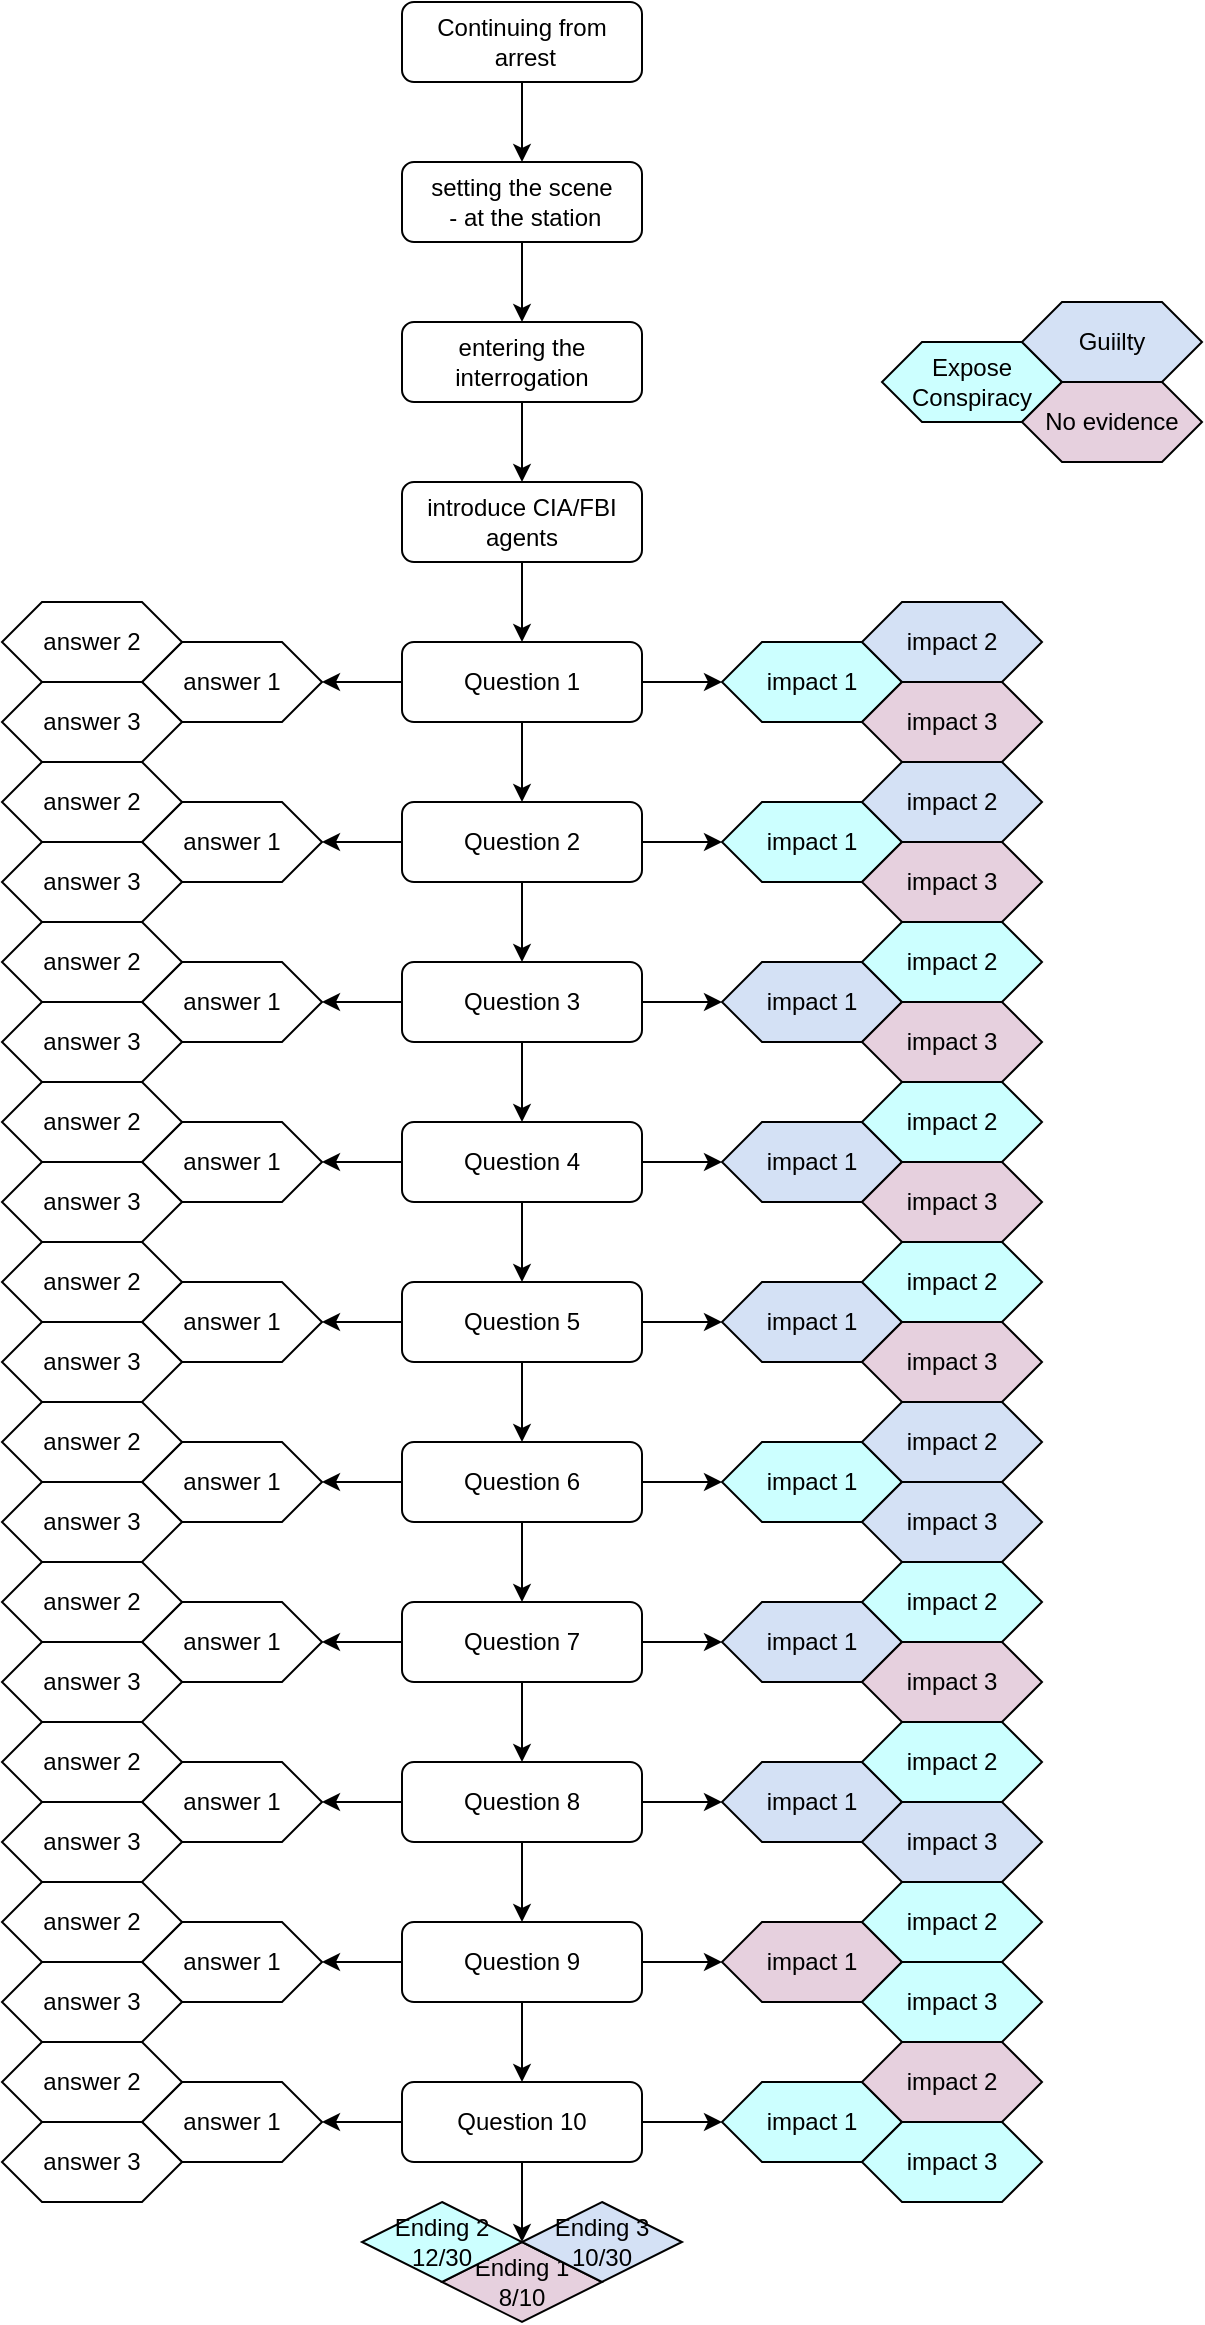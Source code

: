 <mxfile version="14.9.8" type="github">
  <diagram id="C5RBs43oDa-KdzZeNtuy" name="Page-1">
    <mxGraphModel dx="1554" dy="994" grid="1" gridSize="10" guides="1" tooltips="1" connect="1" arrows="1" fold="1" page="1" pageScale="1" pageWidth="827" pageHeight="1169" math="0" shadow="0">
      <root>
        <mxCell id="WIyWlLk6GJQsqaUBKTNV-0" />
        <mxCell id="WIyWlLk6GJQsqaUBKTNV-1" parent="WIyWlLk6GJQsqaUBKTNV-0" />
        <mxCell id="OK6IVoRi-ZR82b24dtMk-136" style="edgeStyle=orthogonalEdgeStyle;rounded=0;orthogonalLoop=1;jettySize=auto;html=1;exitX=0.5;exitY=1;exitDx=0;exitDy=0;entryX=0.5;entryY=0;entryDx=0;entryDy=0;" edge="1" parent="WIyWlLk6GJQsqaUBKTNV-1" source="WIyWlLk6GJQsqaUBKTNV-3" target="dZfw9gdwl8cU3iEWF7_1-1">
          <mxGeometry relative="1" as="geometry" />
        </mxCell>
        <mxCell id="WIyWlLk6GJQsqaUBKTNV-3" value="Continuing from &amp;nbsp;arrest" style="rounded=1;whiteSpace=wrap;html=1;fontSize=12;glass=0;strokeWidth=1;shadow=0;" parent="WIyWlLk6GJQsqaUBKTNV-1" vertex="1">
          <mxGeometry x="360" width="120" height="40" as="geometry" />
        </mxCell>
        <mxCell id="OK6IVoRi-ZR82b24dtMk-137" style="edgeStyle=orthogonalEdgeStyle;rounded=0;orthogonalLoop=1;jettySize=auto;html=1;exitX=0.5;exitY=1;exitDx=0;exitDy=0;" edge="1" parent="WIyWlLk6GJQsqaUBKTNV-1" source="dZfw9gdwl8cU3iEWF7_1-1" target="OK6IVoRi-ZR82b24dtMk-0">
          <mxGeometry relative="1" as="geometry" />
        </mxCell>
        <mxCell id="dZfw9gdwl8cU3iEWF7_1-1" value="setting the scene&lt;br&gt;&amp;nbsp;- at the station" style="rounded=1;whiteSpace=wrap;html=1;" parent="WIyWlLk6GJQsqaUBKTNV-1" vertex="1">
          <mxGeometry x="360" y="80" width="120" height="40" as="geometry" />
        </mxCell>
        <mxCell id="OK6IVoRi-ZR82b24dtMk-139" style="edgeStyle=orthogonalEdgeStyle;rounded=0;orthogonalLoop=1;jettySize=auto;html=1;exitX=0.5;exitY=1;exitDx=0;exitDy=0;" edge="1" parent="WIyWlLk6GJQsqaUBKTNV-1" source="dZfw9gdwl8cU3iEWF7_1-9" target="OK6IVoRi-ZR82b24dtMk-1">
          <mxGeometry relative="1" as="geometry" />
        </mxCell>
        <mxCell id="dZfw9gdwl8cU3iEWF7_1-9" value="introduce CIA/FBI agents" style="rounded=1;whiteSpace=wrap;html=1;" parent="WIyWlLk6GJQsqaUBKTNV-1" vertex="1">
          <mxGeometry x="360" y="240" width="120" height="40" as="geometry" />
        </mxCell>
        <mxCell id="OK6IVoRi-ZR82b24dtMk-138" style="edgeStyle=orthogonalEdgeStyle;rounded=0;orthogonalLoop=1;jettySize=auto;html=1;exitX=0.5;exitY=1;exitDx=0;exitDy=0;" edge="1" parent="WIyWlLk6GJQsqaUBKTNV-1" source="OK6IVoRi-ZR82b24dtMk-0" target="dZfw9gdwl8cU3iEWF7_1-9">
          <mxGeometry relative="1" as="geometry" />
        </mxCell>
        <mxCell id="OK6IVoRi-ZR82b24dtMk-0" value="entering the interrogation" style="rounded=1;whiteSpace=wrap;html=1;" vertex="1" parent="WIyWlLk6GJQsqaUBKTNV-1">
          <mxGeometry x="360" y="160" width="120" height="40" as="geometry" />
        </mxCell>
        <mxCell id="OK6IVoRi-ZR82b24dtMk-140" style="edgeStyle=orthogonalEdgeStyle;rounded=0;orthogonalLoop=1;jettySize=auto;html=1;exitX=0.5;exitY=1;exitDx=0;exitDy=0;" edge="1" parent="WIyWlLk6GJQsqaUBKTNV-1" source="OK6IVoRi-ZR82b24dtMk-1" target="OK6IVoRi-ZR82b24dtMk-47">
          <mxGeometry relative="1" as="geometry" />
        </mxCell>
        <mxCell id="OK6IVoRi-ZR82b24dtMk-151" style="edgeStyle=orthogonalEdgeStyle;rounded=0;orthogonalLoop=1;jettySize=auto;html=1;exitX=0;exitY=0.5;exitDx=0;exitDy=0;" edge="1" parent="WIyWlLk6GJQsqaUBKTNV-1" source="OK6IVoRi-ZR82b24dtMk-1" target="OK6IVoRi-ZR82b24dtMk-106">
          <mxGeometry relative="1" as="geometry" />
        </mxCell>
        <mxCell id="OK6IVoRi-ZR82b24dtMk-171" style="edgeStyle=orthogonalEdgeStyle;rounded=0;orthogonalLoop=1;jettySize=auto;html=1;exitX=1;exitY=0.5;exitDx=0;exitDy=0;entryX=0;entryY=0.5;entryDx=0;entryDy=0;" edge="1" parent="WIyWlLk6GJQsqaUBKTNV-1" source="OK6IVoRi-ZR82b24dtMk-1" target="OK6IVoRi-ZR82b24dtMk-58">
          <mxGeometry relative="1" as="geometry" />
        </mxCell>
        <mxCell id="OK6IVoRi-ZR82b24dtMk-1" value="Question 1" style="rounded=1;whiteSpace=wrap;html=1;" vertex="1" parent="WIyWlLk6GJQsqaUBKTNV-1">
          <mxGeometry x="360" y="320" width="120" height="40" as="geometry" />
        </mxCell>
        <mxCell id="OK6IVoRi-ZR82b24dtMk-141" style="edgeStyle=orthogonalEdgeStyle;rounded=0;orthogonalLoop=1;jettySize=auto;html=1;exitX=0.5;exitY=1;exitDx=0;exitDy=0;" edge="1" parent="WIyWlLk6GJQsqaUBKTNV-1" source="OK6IVoRi-ZR82b24dtMk-47" target="OK6IVoRi-ZR82b24dtMk-48">
          <mxGeometry relative="1" as="geometry" />
        </mxCell>
        <mxCell id="OK6IVoRi-ZR82b24dtMk-152" style="edgeStyle=orthogonalEdgeStyle;rounded=0;orthogonalLoop=1;jettySize=auto;html=1;exitX=0;exitY=0.5;exitDx=0;exitDy=0;entryX=1;entryY=0.5;entryDx=0;entryDy=0;" edge="1" parent="WIyWlLk6GJQsqaUBKTNV-1" source="OK6IVoRi-ZR82b24dtMk-47" target="OK6IVoRi-ZR82b24dtMk-109">
          <mxGeometry relative="1" as="geometry" />
        </mxCell>
        <mxCell id="OK6IVoRi-ZR82b24dtMk-170" style="edgeStyle=orthogonalEdgeStyle;rounded=0;orthogonalLoop=1;jettySize=auto;html=1;exitX=1;exitY=0.5;exitDx=0;exitDy=0;entryX=0;entryY=0.5;entryDx=0;entryDy=0;" edge="1" parent="WIyWlLk6GJQsqaUBKTNV-1" source="OK6IVoRi-ZR82b24dtMk-47" target="OK6IVoRi-ZR82b24dtMk-65">
          <mxGeometry relative="1" as="geometry" />
        </mxCell>
        <mxCell id="OK6IVoRi-ZR82b24dtMk-47" value="Question 2" style="rounded=1;whiteSpace=wrap;html=1;" vertex="1" parent="WIyWlLk6GJQsqaUBKTNV-1">
          <mxGeometry x="360" y="400" width="120" height="40" as="geometry" />
        </mxCell>
        <mxCell id="OK6IVoRi-ZR82b24dtMk-142" style="edgeStyle=orthogonalEdgeStyle;rounded=0;orthogonalLoop=1;jettySize=auto;html=1;exitX=0.5;exitY=1;exitDx=0;exitDy=0;entryX=0.5;entryY=0;entryDx=0;entryDy=0;" edge="1" parent="WIyWlLk6GJQsqaUBKTNV-1" source="OK6IVoRi-ZR82b24dtMk-48" target="OK6IVoRi-ZR82b24dtMk-49">
          <mxGeometry relative="1" as="geometry" />
        </mxCell>
        <mxCell id="OK6IVoRi-ZR82b24dtMk-153" style="edgeStyle=orthogonalEdgeStyle;rounded=0;orthogonalLoop=1;jettySize=auto;html=1;exitX=0;exitY=0.5;exitDx=0;exitDy=0;entryX=1;entryY=0.5;entryDx=0;entryDy=0;" edge="1" parent="WIyWlLk6GJQsqaUBKTNV-1" source="OK6IVoRi-ZR82b24dtMk-48" target="OK6IVoRi-ZR82b24dtMk-112">
          <mxGeometry relative="1" as="geometry" />
        </mxCell>
        <mxCell id="OK6IVoRi-ZR82b24dtMk-169" style="edgeStyle=orthogonalEdgeStyle;rounded=0;orthogonalLoop=1;jettySize=auto;html=1;exitX=1;exitY=0.5;exitDx=0;exitDy=0;entryX=0;entryY=0.5;entryDx=0;entryDy=0;" edge="1" parent="WIyWlLk6GJQsqaUBKTNV-1" source="OK6IVoRi-ZR82b24dtMk-48" target="OK6IVoRi-ZR82b24dtMk-82">
          <mxGeometry relative="1" as="geometry" />
        </mxCell>
        <mxCell id="OK6IVoRi-ZR82b24dtMk-48" value="Question 3" style="rounded=1;whiteSpace=wrap;html=1;" vertex="1" parent="WIyWlLk6GJQsqaUBKTNV-1">
          <mxGeometry x="360" y="480" width="120" height="40" as="geometry" />
        </mxCell>
        <mxCell id="OK6IVoRi-ZR82b24dtMk-143" style="edgeStyle=orthogonalEdgeStyle;rounded=0;orthogonalLoop=1;jettySize=auto;html=1;exitX=0.5;exitY=1;exitDx=0;exitDy=0;entryX=0.5;entryY=0;entryDx=0;entryDy=0;" edge="1" parent="WIyWlLk6GJQsqaUBKTNV-1" source="OK6IVoRi-ZR82b24dtMk-49" target="OK6IVoRi-ZR82b24dtMk-50">
          <mxGeometry relative="1" as="geometry" />
        </mxCell>
        <mxCell id="OK6IVoRi-ZR82b24dtMk-154" style="edgeStyle=orthogonalEdgeStyle;rounded=0;orthogonalLoop=1;jettySize=auto;html=1;exitX=0;exitY=0.5;exitDx=0;exitDy=0;entryX=1;entryY=0.5;entryDx=0;entryDy=0;" edge="1" parent="WIyWlLk6GJQsqaUBKTNV-1" source="OK6IVoRi-ZR82b24dtMk-49" target="OK6IVoRi-ZR82b24dtMk-115">
          <mxGeometry relative="1" as="geometry" />
        </mxCell>
        <mxCell id="OK6IVoRi-ZR82b24dtMk-168" style="edgeStyle=orthogonalEdgeStyle;rounded=0;orthogonalLoop=1;jettySize=auto;html=1;exitX=1;exitY=0.5;exitDx=0;exitDy=0;entryX=0;entryY=0.5;entryDx=0;entryDy=0;" edge="1" parent="WIyWlLk6GJQsqaUBKTNV-1" source="OK6IVoRi-ZR82b24dtMk-49" target="OK6IVoRi-ZR82b24dtMk-85">
          <mxGeometry relative="1" as="geometry" />
        </mxCell>
        <mxCell id="OK6IVoRi-ZR82b24dtMk-49" value="Question 4" style="rounded=1;whiteSpace=wrap;html=1;" vertex="1" parent="WIyWlLk6GJQsqaUBKTNV-1">
          <mxGeometry x="360" y="560" width="120" height="40" as="geometry" />
        </mxCell>
        <mxCell id="OK6IVoRi-ZR82b24dtMk-144" style="edgeStyle=orthogonalEdgeStyle;rounded=0;orthogonalLoop=1;jettySize=auto;html=1;exitX=0.5;exitY=1;exitDx=0;exitDy=0;entryX=0.5;entryY=0;entryDx=0;entryDy=0;" edge="1" parent="WIyWlLk6GJQsqaUBKTNV-1" source="OK6IVoRi-ZR82b24dtMk-50" target="OK6IVoRi-ZR82b24dtMk-51">
          <mxGeometry relative="1" as="geometry" />
        </mxCell>
        <mxCell id="OK6IVoRi-ZR82b24dtMk-155" style="edgeStyle=orthogonalEdgeStyle;rounded=0;orthogonalLoop=1;jettySize=auto;html=1;exitX=0;exitY=0.5;exitDx=0;exitDy=0;entryX=1;entryY=0.5;entryDx=0;entryDy=0;" edge="1" parent="WIyWlLk6GJQsqaUBKTNV-1" source="OK6IVoRi-ZR82b24dtMk-50" target="OK6IVoRi-ZR82b24dtMk-118">
          <mxGeometry relative="1" as="geometry" />
        </mxCell>
        <mxCell id="OK6IVoRi-ZR82b24dtMk-167" style="edgeStyle=orthogonalEdgeStyle;rounded=0;orthogonalLoop=1;jettySize=auto;html=1;exitX=1;exitY=0.5;exitDx=0;exitDy=0;entryX=0;entryY=0.5;entryDx=0;entryDy=0;" edge="1" parent="WIyWlLk6GJQsqaUBKTNV-1" source="OK6IVoRi-ZR82b24dtMk-50" target="OK6IVoRi-ZR82b24dtMk-88">
          <mxGeometry relative="1" as="geometry" />
        </mxCell>
        <mxCell id="OK6IVoRi-ZR82b24dtMk-50" value="Question 5" style="rounded=1;whiteSpace=wrap;html=1;" vertex="1" parent="WIyWlLk6GJQsqaUBKTNV-1">
          <mxGeometry x="360" y="640" width="120" height="40" as="geometry" />
        </mxCell>
        <mxCell id="OK6IVoRi-ZR82b24dtMk-145" style="edgeStyle=orthogonalEdgeStyle;rounded=0;orthogonalLoop=1;jettySize=auto;html=1;exitX=0.5;exitY=1;exitDx=0;exitDy=0;entryX=0.5;entryY=0;entryDx=0;entryDy=0;" edge="1" parent="WIyWlLk6GJQsqaUBKTNV-1" source="OK6IVoRi-ZR82b24dtMk-51" target="OK6IVoRi-ZR82b24dtMk-52">
          <mxGeometry relative="1" as="geometry" />
        </mxCell>
        <mxCell id="OK6IVoRi-ZR82b24dtMk-156" style="edgeStyle=orthogonalEdgeStyle;rounded=0;orthogonalLoop=1;jettySize=auto;html=1;exitX=0;exitY=0.5;exitDx=0;exitDy=0;entryX=1;entryY=0.5;entryDx=0;entryDy=0;" edge="1" parent="WIyWlLk6GJQsqaUBKTNV-1" source="OK6IVoRi-ZR82b24dtMk-51" target="OK6IVoRi-ZR82b24dtMk-121">
          <mxGeometry relative="1" as="geometry" />
        </mxCell>
        <mxCell id="OK6IVoRi-ZR82b24dtMk-166" style="edgeStyle=orthogonalEdgeStyle;rounded=0;orthogonalLoop=1;jettySize=auto;html=1;exitX=1;exitY=0.5;exitDx=0;exitDy=0;entryX=0;entryY=0.5;entryDx=0;entryDy=0;" edge="1" parent="WIyWlLk6GJQsqaUBKTNV-1" source="OK6IVoRi-ZR82b24dtMk-51" target="OK6IVoRi-ZR82b24dtMk-91">
          <mxGeometry relative="1" as="geometry" />
        </mxCell>
        <mxCell id="OK6IVoRi-ZR82b24dtMk-51" value="Question 6" style="rounded=1;whiteSpace=wrap;html=1;" vertex="1" parent="WIyWlLk6GJQsqaUBKTNV-1">
          <mxGeometry x="360" y="720" width="120" height="40" as="geometry" />
        </mxCell>
        <mxCell id="OK6IVoRi-ZR82b24dtMk-146" style="edgeStyle=orthogonalEdgeStyle;rounded=0;orthogonalLoop=1;jettySize=auto;html=1;exitX=0.5;exitY=1;exitDx=0;exitDy=0;entryX=0.5;entryY=0;entryDx=0;entryDy=0;" edge="1" parent="WIyWlLk6GJQsqaUBKTNV-1" source="OK6IVoRi-ZR82b24dtMk-52" target="OK6IVoRi-ZR82b24dtMk-53">
          <mxGeometry relative="1" as="geometry" />
        </mxCell>
        <mxCell id="OK6IVoRi-ZR82b24dtMk-157" style="edgeStyle=orthogonalEdgeStyle;rounded=0;orthogonalLoop=1;jettySize=auto;html=1;exitX=0;exitY=0.5;exitDx=0;exitDy=0;entryX=1;entryY=0.5;entryDx=0;entryDy=0;" edge="1" parent="WIyWlLk6GJQsqaUBKTNV-1" source="OK6IVoRi-ZR82b24dtMk-52" target="OK6IVoRi-ZR82b24dtMk-124">
          <mxGeometry relative="1" as="geometry" />
        </mxCell>
        <mxCell id="OK6IVoRi-ZR82b24dtMk-165" style="edgeStyle=orthogonalEdgeStyle;rounded=0;orthogonalLoop=1;jettySize=auto;html=1;exitX=1;exitY=0.5;exitDx=0;exitDy=0;entryX=0;entryY=0.5;entryDx=0;entryDy=0;" edge="1" parent="WIyWlLk6GJQsqaUBKTNV-1" source="OK6IVoRi-ZR82b24dtMk-52" target="OK6IVoRi-ZR82b24dtMk-94">
          <mxGeometry relative="1" as="geometry" />
        </mxCell>
        <mxCell id="OK6IVoRi-ZR82b24dtMk-52" value="Question 7" style="rounded=1;whiteSpace=wrap;html=1;" vertex="1" parent="WIyWlLk6GJQsqaUBKTNV-1">
          <mxGeometry x="360" y="800" width="120" height="40" as="geometry" />
        </mxCell>
        <mxCell id="OK6IVoRi-ZR82b24dtMk-147" style="edgeStyle=orthogonalEdgeStyle;rounded=0;orthogonalLoop=1;jettySize=auto;html=1;exitX=0.5;exitY=1;exitDx=0;exitDy=0;entryX=0.5;entryY=0;entryDx=0;entryDy=0;" edge="1" parent="WIyWlLk6GJQsqaUBKTNV-1" source="OK6IVoRi-ZR82b24dtMk-53" target="OK6IVoRi-ZR82b24dtMk-54">
          <mxGeometry relative="1" as="geometry" />
        </mxCell>
        <mxCell id="OK6IVoRi-ZR82b24dtMk-158" style="edgeStyle=orthogonalEdgeStyle;rounded=0;orthogonalLoop=1;jettySize=auto;html=1;exitX=0;exitY=0.5;exitDx=0;exitDy=0;entryX=1;entryY=0.5;entryDx=0;entryDy=0;" edge="1" parent="WIyWlLk6GJQsqaUBKTNV-1" source="OK6IVoRi-ZR82b24dtMk-53" target="OK6IVoRi-ZR82b24dtMk-127">
          <mxGeometry relative="1" as="geometry" />
        </mxCell>
        <mxCell id="OK6IVoRi-ZR82b24dtMk-164" style="edgeStyle=orthogonalEdgeStyle;rounded=0;orthogonalLoop=1;jettySize=auto;html=1;exitX=1;exitY=0.5;exitDx=0;exitDy=0;entryX=0;entryY=0.5;entryDx=0;entryDy=0;" edge="1" parent="WIyWlLk6GJQsqaUBKTNV-1" source="OK6IVoRi-ZR82b24dtMk-53" target="OK6IVoRi-ZR82b24dtMk-97">
          <mxGeometry relative="1" as="geometry" />
        </mxCell>
        <mxCell id="OK6IVoRi-ZR82b24dtMk-53" value="Question 8" style="rounded=1;whiteSpace=wrap;html=1;" vertex="1" parent="WIyWlLk6GJQsqaUBKTNV-1">
          <mxGeometry x="360" y="880" width="120" height="40" as="geometry" />
        </mxCell>
        <mxCell id="OK6IVoRi-ZR82b24dtMk-148" style="edgeStyle=orthogonalEdgeStyle;rounded=0;orthogonalLoop=1;jettySize=auto;html=1;exitX=0.5;exitY=1;exitDx=0;exitDy=0;entryX=0.5;entryY=0;entryDx=0;entryDy=0;" edge="1" parent="WIyWlLk6GJQsqaUBKTNV-1" source="OK6IVoRi-ZR82b24dtMk-54" target="OK6IVoRi-ZR82b24dtMk-55">
          <mxGeometry relative="1" as="geometry" />
        </mxCell>
        <mxCell id="OK6IVoRi-ZR82b24dtMk-159" style="edgeStyle=orthogonalEdgeStyle;rounded=0;orthogonalLoop=1;jettySize=auto;html=1;exitX=0;exitY=0.5;exitDx=0;exitDy=0;entryX=1;entryY=0.5;entryDx=0;entryDy=0;" edge="1" parent="WIyWlLk6GJQsqaUBKTNV-1" source="OK6IVoRi-ZR82b24dtMk-54" target="OK6IVoRi-ZR82b24dtMk-130">
          <mxGeometry relative="1" as="geometry" />
        </mxCell>
        <mxCell id="OK6IVoRi-ZR82b24dtMk-163" style="edgeStyle=orthogonalEdgeStyle;rounded=0;orthogonalLoop=1;jettySize=auto;html=1;exitX=1;exitY=0.5;exitDx=0;exitDy=0;entryX=0;entryY=0.5;entryDx=0;entryDy=0;" edge="1" parent="WIyWlLk6GJQsqaUBKTNV-1" source="OK6IVoRi-ZR82b24dtMk-54" target="OK6IVoRi-ZR82b24dtMk-100">
          <mxGeometry relative="1" as="geometry" />
        </mxCell>
        <mxCell id="OK6IVoRi-ZR82b24dtMk-54" value="Question 9" style="rounded=1;whiteSpace=wrap;html=1;" vertex="1" parent="WIyWlLk6GJQsqaUBKTNV-1">
          <mxGeometry x="360" y="960" width="120" height="40" as="geometry" />
        </mxCell>
        <mxCell id="OK6IVoRi-ZR82b24dtMk-149" style="edgeStyle=orthogonalEdgeStyle;rounded=0;orthogonalLoop=1;jettySize=auto;html=1;exitX=0.5;exitY=1;exitDx=0;exitDy=0;" edge="1" parent="WIyWlLk6GJQsqaUBKTNV-1" source="OK6IVoRi-ZR82b24dtMk-55">
          <mxGeometry relative="1" as="geometry">
            <mxPoint x="420" y="1120" as="targetPoint" />
          </mxGeometry>
        </mxCell>
        <mxCell id="OK6IVoRi-ZR82b24dtMk-161" style="edgeStyle=orthogonalEdgeStyle;rounded=0;orthogonalLoop=1;jettySize=auto;html=1;exitX=0;exitY=0.5;exitDx=0;exitDy=0;entryX=1;entryY=0.5;entryDx=0;entryDy=0;" edge="1" parent="WIyWlLk6GJQsqaUBKTNV-1" source="OK6IVoRi-ZR82b24dtMk-55" target="OK6IVoRi-ZR82b24dtMk-133">
          <mxGeometry relative="1" as="geometry" />
        </mxCell>
        <mxCell id="OK6IVoRi-ZR82b24dtMk-162" style="edgeStyle=orthogonalEdgeStyle;rounded=0;orthogonalLoop=1;jettySize=auto;html=1;exitX=1;exitY=0.5;exitDx=0;exitDy=0;entryX=0;entryY=0.5;entryDx=0;entryDy=0;" edge="1" parent="WIyWlLk6GJQsqaUBKTNV-1" source="OK6IVoRi-ZR82b24dtMk-55" target="OK6IVoRi-ZR82b24dtMk-103">
          <mxGeometry relative="1" as="geometry" />
        </mxCell>
        <mxCell id="OK6IVoRi-ZR82b24dtMk-55" value="Question 10" style="rounded=1;whiteSpace=wrap;html=1;" vertex="1" parent="WIyWlLk6GJQsqaUBKTNV-1">
          <mxGeometry x="360" y="1040" width="120" height="40" as="geometry" />
        </mxCell>
        <mxCell id="OK6IVoRi-ZR82b24dtMk-58" value="impact 1" style="shape=hexagon;perimeter=hexagonPerimeter2;whiteSpace=wrap;html=1;fixedSize=1;fillColor=#CCFFFF;" vertex="1" parent="WIyWlLk6GJQsqaUBKTNV-1">
          <mxGeometry x="520" y="320" width="90" height="40" as="geometry" />
        </mxCell>
        <mxCell id="OK6IVoRi-ZR82b24dtMk-60" value="&lt;span&gt;impact 3&lt;/span&gt;" style="shape=hexagon;perimeter=hexagonPerimeter2;whiteSpace=wrap;html=1;fixedSize=1;fillColor=#E6D0DE;" vertex="1" parent="WIyWlLk6GJQsqaUBKTNV-1">
          <mxGeometry x="590" y="340" width="90" height="40" as="geometry" />
        </mxCell>
        <mxCell id="OK6IVoRi-ZR82b24dtMk-61" value="&lt;span&gt;impact 2&lt;/span&gt;" style="shape=hexagon;perimeter=hexagonPerimeter2;whiteSpace=wrap;html=1;fixedSize=1;fillColor=#D4E1F5;" vertex="1" parent="WIyWlLk6GJQsqaUBKTNV-1">
          <mxGeometry x="590" y="300" width="90" height="40" as="geometry" />
        </mxCell>
        <mxCell id="OK6IVoRi-ZR82b24dtMk-65" value="&lt;span&gt;impact 1&lt;/span&gt;" style="shape=hexagon;perimeter=hexagonPerimeter2;whiteSpace=wrap;html=1;fixedSize=1;fillColor=#CCFFFF;" vertex="1" parent="WIyWlLk6GJQsqaUBKTNV-1">
          <mxGeometry x="520" y="400" width="90" height="40" as="geometry" />
        </mxCell>
        <mxCell id="OK6IVoRi-ZR82b24dtMk-66" value="&lt;span&gt;impact 3&lt;/span&gt;" style="shape=hexagon;perimeter=hexagonPerimeter2;whiteSpace=wrap;html=1;fixedSize=1;fillColor=#E6D0DE;" vertex="1" parent="WIyWlLk6GJQsqaUBKTNV-1">
          <mxGeometry x="590" y="420" width="90" height="40" as="geometry" />
        </mxCell>
        <mxCell id="OK6IVoRi-ZR82b24dtMk-67" value="&lt;span&gt;impact 2&lt;/span&gt;" style="shape=hexagon;perimeter=hexagonPerimeter2;whiteSpace=wrap;html=1;fixedSize=1;fillColor=#D4E1F5;" vertex="1" parent="WIyWlLk6GJQsqaUBKTNV-1">
          <mxGeometry x="590" y="380" width="90" height="40" as="geometry" />
        </mxCell>
        <mxCell id="OK6IVoRi-ZR82b24dtMk-82" value="&lt;span&gt;impact 1&lt;/span&gt;" style="shape=hexagon;perimeter=hexagonPerimeter2;whiteSpace=wrap;html=1;fixedSize=1;fillColor=#D4E1F5;" vertex="1" parent="WIyWlLk6GJQsqaUBKTNV-1">
          <mxGeometry x="520" y="480" width="90" height="40" as="geometry" />
        </mxCell>
        <mxCell id="OK6IVoRi-ZR82b24dtMk-83" value="&lt;span&gt;impact 3&lt;/span&gt;" style="shape=hexagon;perimeter=hexagonPerimeter2;whiteSpace=wrap;html=1;fixedSize=1;fillColor=#E6D0DE;" vertex="1" parent="WIyWlLk6GJQsqaUBKTNV-1">
          <mxGeometry x="590" y="500" width="90" height="40" as="geometry" />
        </mxCell>
        <mxCell id="OK6IVoRi-ZR82b24dtMk-84" value="&lt;span&gt;impact 2&lt;/span&gt;" style="shape=hexagon;perimeter=hexagonPerimeter2;whiteSpace=wrap;html=1;fixedSize=1;fillColor=#CCFFFF;" vertex="1" parent="WIyWlLk6GJQsqaUBKTNV-1">
          <mxGeometry x="590" y="460" width="90" height="40" as="geometry" />
        </mxCell>
        <mxCell id="OK6IVoRi-ZR82b24dtMk-85" value="&lt;span&gt;impact 1&lt;/span&gt;" style="shape=hexagon;perimeter=hexagonPerimeter2;whiteSpace=wrap;html=1;fixedSize=1;fillColor=#D4E1F5;" vertex="1" parent="WIyWlLk6GJQsqaUBKTNV-1">
          <mxGeometry x="520" y="560" width="90" height="40" as="geometry" />
        </mxCell>
        <mxCell id="OK6IVoRi-ZR82b24dtMk-86" value="&lt;span&gt;impact 3&lt;/span&gt;" style="shape=hexagon;perimeter=hexagonPerimeter2;whiteSpace=wrap;html=1;fixedSize=1;fillColor=#E6D0DE;" vertex="1" parent="WIyWlLk6GJQsqaUBKTNV-1">
          <mxGeometry x="590" y="580" width="90" height="40" as="geometry" />
        </mxCell>
        <mxCell id="OK6IVoRi-ZR82b24dtMk-87" value="&lt;span&gt;impact 2&lt;/span&gt;" style="shape=hexagon;perimeter=hexagonPerimeter2;whiteSpace=wrap;html=1;fixedSize=1;fillColor=#CCFFFF;" vertex="1" parent="WIyWlLk6GJQsqaUBKTNV-1">
          <mxGeometry x="590" y="540" width="90" height="40" as="geometry" />
        </mxCell>
        <mxCell id="OK6IVoRi-ZR82b24dtMk-88" value="&lt;span&gt;impact 1&lt;/span&gt;" style="shape=hexagon;perimeter=hexagonPerimeter2;whiteSpace=wrap;html=1;fixedSize=1;fillColor=#D4E1F5;" vertex="1" parent="WIyWlLk6GJQsqaUBKTNV-1">
          <mxGeometry x="520" y="640" width="90" height="40" as="geometry" />
        </mxCell>
        <mxCell id="OK6IVoRi-ZR82b24dtMk-89" value="&lt;span&gt;impact 3&lt;/span&gt;" style="shape=hexagon;perimeter=hexagonPerimeter2;whiteSpace=wrap;html=1;fixedSize=1;fillColor=#E6D0DE;" vertex="1" parent="WIyWlLk6GJQsqaUBKTNV-1">
          <mxGeometry x="590" y="660" width="90" height="40" as="geometry" />
        </mxCell>
        <mxCell id="OK6IVoRi-ZR82b24dtMk-90" value="&lt;span&gt;impact 2&lt;/span&gt;" style="shape=hexagon;perimeter=hexagonPerimeter2;whiteSpace=wrap;html=1;fixedSize=1;fillColor=#CCFFFF;" vertex="1" parent="WIyWlLk6GJQsqaUBKTNV-1">
          <mxGeometry x="590" y="620" width="90" height="40" as="geometry" />
        </mxCell>
        <mxCell id="OK6IVoRi-ZR82b24dtMk-91" value="&lt;span&gt;impact 1&lt;/span&gt;" style="shape=hexagon;perimeter=hexagonPerimeter2;whiteSpace=wrap;html=1;fixedSize=1;fillColor=#CCFFFF;" vertex="1" parent="WIyWlLk6GJQsqaUBKTNV-1">
          <mxGeometry x="520" y="720" width="90" height="40" as="geometry" />
        </mxCell>
        <mxCell id="OK6IVoRi-ZR82b24dtMk-92" value="&lt;span&gt;impact 3&lt;/span&gt;" style="shape=hexagon;perimeter=hexagonPerimeter2;whiteSpace=wrap;html=1;fixedSize=1;fillColor=#D4E1F5;" vertex="1" parent="WIyWlLk6GJQsqaUBKTNV-1">
          <mxGeometry x="590" y="740" width="90" height="40" as="geometry" />
        </mxCell>
        <mxCell id="OK6IVoRi-ZR82b24dtMk-93" value="&lt;span&gt;impact 2&lt;/span&gt;" style="shape=hexagon;perimeter=hexagonPerimeter2;whiteSpace=wrap;html=1;fixedSize=1;fillColor=#D4E1F5;" vertex="1" parent="WIyWlLk6GJQsqaUBKTNV-1">
          <mxGeometry x="590" y="700" width="90" height="40" as="geometry" />
        </mxCell>
        <mxCell id="OK6IVoRi-ZR82b24dtMk-94" value="&lt;span&gt;impact 1&lt;/span&gt;" style="shape=hexagon;perimeter=hexagonPerimeter2;whiteSpace=wrap;html=1;fixedSize=1;fillColor=#D4E1F5;" vertex="1" parent="WIyWlLk6GJQsqaUBKTNV-1">
          <mxGeometry x="520" y="800" width="90" height="40" as="geometry" />
        </mxCell>
        <mxCell id="OK6IVoRi-ZR82b24dtMk-95" value="&lt;span&gt;impact 3&lt;/span&gt;" style="shape=hexagon;perimeter=hexagonPerimeter2;whiteSpace=wrap;html=1;fixedSize=1;fillColor=#E6D0DE;" vertex="1" parent="WIyWlLk6GJQsqaUBKTNV-1">
          <mxGeometry x="590" y="820" width="90" height="40" as="geometry" />
        </mxCell>
        <mxCell id="OK6IVoRi-ZR82b24dtMk-96" value="&lt;span&gt;impact 2&lt;/span&gt;" style="shape=hexagon;perimeter=hexagonPerimeter2;whiteSpace=wrap;html=1;fixedSize=1;fillColor=#CCFFFF;" vertex="1" parent="WIyWlLk6GJQsqaUBKTNV-1">
          <mxGeometry x="590" y="780" width="90" height="40" as="geometry" />
        </mxCell>
        <mxCell id="OK6IVoRi-ZR82b24dtMk-97" value="&lt;span&gt;impact 1&lt;/span&gt;" style="shape=hexagon;perimeter=hexagonPerimeter2;whiteSpace=wrap;html=1;fixedSize=1;fillColor=#D4E1F5;" vertex="1" parent="WIyWlLk6GJQsqaUBKTNV-1">
          <mxGeometry x="520" y="880" width="90" height="40" as="geometry" />
        </mxCell>
        <mxCell id="OK6IVoRi-ZR82b24dtMk-98" value="&lt;span&gt;impact 3&lt;/span&gt;" style="shape=hexagon;perimeter=hexagonPerimeter2;whiteSpace=wrap;html=1;fixedSize=1;fillColor=#D4E1F5;" vertex="1" parent="WIyWlLk6GJQsqaUBKTNV-1">
          <mxGeometry x="590" y="900" width="90" height="40" as="geometry" />
        </mxCell>
        <mxCell id="OK6IVoRi-ZR82b24dtMk-99" value="&lt;span&gt;impact 2&lt;/span&gt;" style="shape=hexagon;perimeter=hexagonPerimeter2;whiteSpace=wrap;html=1;fixedSize=1;fillColor=#CCFFFF;" vertex="1" parent="WIyWlLk6GJQsqaUBKTNV-1">
          <mxGeometry x="590" y="860" width="90" height="40" as="geometry" />
        </mxCell>
        <mxCell id="OK6IVoRi-ZR82b24dtMk-100" value="&lt;span&gt;impact 1&lt;/span&gt;" style="shape=hexagon;perimeter=hexagonPerimeter2;whiteSpace=wrap;html=1;fixedSize=1;fillColor=#E6D0DE;" vertex="1" parent="WIyWlLk6GJQsqaUBKTNV-1">
          <mxGeometry x="520" y="960" width="90" height="40" as="geometry" />
        </mxCell>
        <mxCell id="OK6IVoRi-ZR82b24dtMk-101" value="&lt;span&gt;impact 3&lt;/span&gt;" style="shape=hexagon;perimeter=hexagonPerimeter2;whiteSpace=wrap;html=1;fixedSize=1;fillColor=#CCFFFF;" vertex="1" parent="WIyWlLk6GJQsqaUBKTNV-1">
          <mxGeometry x="590" y="980" width="90" height="40" as="geometry" />
        </mxCell>
        <mxCell id="OK6IVoRi-ZR82b24dtMk-102" value="&lt;span&gt;impact 2&lt;/span&gt;" style="shape=hexagon;perimeter=hexagonPerimeter2;whiteSpace=wrap;html=1;fixedSize=1;fillColor=#CCFFFF;" vertex="1" parent="WIyWlLk6GJQsqaUBKTNV-1">
          <mxGeometry x="590" y="940" width="90" height="40" as="geometry" />
        </mxCell>
        <mxCell id="OK6IVoRi-ZR82b24dtMk-103" value="&lt;span&gt;impact 1&lt;/span&gt;" style="shape=hexagon;perimeter=hexagonPerimeter2;whiteSpace=wrap;html=1;fixedSize=1;fillColor=#CCFFFF;" vertex="1" parent="WIyWlLk6GJQsqaUBKTNV-1">
          <mxGeometry x="520" y="1040" width="90" height="40" as="geometry" />
        </mxCell>
        <mxCell id="OK6IVoRi-ZR82b24dtMk-104" value="&lt;span&gt;impact 3&lt;/span&gt;" style="shape=hexagon;perimeter=hexagonPerimeter2;whiteSpace=wrap;html=1;fixedSize=1;fillColor=#CCFFFF;" vertex="1" parent="WIyWlLk6GJQsqaUBKTNV-1">
          <mxGeometry x="590" y="1060" width="90" height="40" as="geometry" />
        </mxCell>
        <mxCell id="OK6IVoRi-ZR82b24dtMk-105" value="&lt;span&gt;impact 2&lt;/span&gt;" style="shape=hexagon;perimeter=hexagonPerimeter2;whiteSpace=wrap;html=1;fixedSize=1;fillColor=#E6D0DE;" vertex="1" parent="WIyWlLk6GJQsqaUBKTNV-1">
          <mxGeometry x="590" y="1020" width="90" height="40" as="geometry" />
        </mxCell>
        <mxCell id="OK6IVoRi-ZR82b24dtMk-106" value="answer 1" style="shape=hexagon;perimeter=hexagonPerimeter2;whiteSpace=wrap;html=1;fixedSize=1;" vertex="1" parent="WIyWlLk6GJQsqaUBKTNV-1">
          <mxGeometry x="230" y="320" width="90" height="40" as="geometry" />
        </mxCell>
        <mxCell id="OK6IVoRi-ZR82b24dtMk-107" value="answer 3" style="shape=hexagon;perimeter=hexagonPerimeter2;whiteSpace=wrap;html=1;fixedSize=1;" vertex="1" parent="WIyWlLk6GJQsqaUBKTNV-1">
          <mxGeometry x="160" y="340" width="90" height="40" as="geometry" />
        </mxCell>
        <mxCell id="OK6IVoRi-ZR82b24dtMk-108" value="answer 2" style="shape=hexagon;perimeter=hexagonPerimeter2;whiteSpace=wrap;html=1;fixedSize=1;" vertex="1" parent="WIyWlLk6GJQsqaUBKTNV-1">
          <mxGeometry x="160" y="300" width="90" height="40" as="geometry" />
        </mxCell>
        <mxCell id="OK6IVoRi-ZR82b24dtMk-109" value="&lt;span&gt;answer 1&lt;/span&gt;" style="shape=hexagon;perimeter=hexagonPerimeter2;whiteSpace=wrap;html=1;fixedSize=1;" vertex="1" parent="WIyWlLk6GJQsqaUBKTNV-1">
          <mxGeometry x="230" y="400" width="90" height="40" as="geometry" />
        </mxCell>
        <mxCell id="OK6IVoRi-ZR82b24dtMk-110" value="&lt;span&gt;answer 3&lt;/span&gt;" style="shape=hexagon;perimeter=hexagonPerimeter2;whiteSpace=wrap;html=1;fixedSize=1;" vertex="1" parent="WIyWlLk6GJQsqaUBKTNV-1">
          <mxGeometry x="160" y="420" width="90" height="40" as="geometry" />
        </mxCell>
        <mxCell id="OK6IVoRi-ZR82b24dtMk-111" value="&lt;span&gt;answer 2&lt;/span&gt;" style="shape=hexagon;perimeter=hexagonPerimeter2;whiteSpace=wrap;html=1;fixedSize=1;" vertex="1" parent="WIyWlLk6GJQsqaUBKTNV-1">
          <mxGeometry x="160" y="380" width="90" height="40" as="geometry" />
        </mxCell>
        <mxCell id="OK6IVoRi-ZR82b24dtMk-112" value="&lt;span&gt;answer 1&lt;/span&gt;" style="shape=hexagon;perimeter=hexagonPerimeter2;whiteSpace=wrap;html=1;fixedSize=1;" vertex="1" parent="WIyWlLk6GJQsqaUBKTNV-1">
          <mxGeometry x="230" y="480" width="90" height="40" as="geometry" />
        </mxCell>
        <mxCell id="OK6IVoRi-ZR82b24dtMk-113" value="answer 3" style="shape=hexagon;perimeter=hexagonPerimeter2;whiteSpace=wrap;html=1;fixedSize=1;" vertex="1" parent="WIyWlLk6GJQsqaUBKTNV-1">
          <mxGeometry x="160" y="500" width="90" height="40" as="geometry" />
        </mxCell>
        <mxCell id="OK6IVoRi-ZR82b24dtMk-114" value="&lt;span&gt;answer 2&lt;/span&gt;" style="shape=hexagon;perimeter=hexagonPerimeter2;whiteSpace=wrap;html=1;fixedSize=1;" vertex="1" parent="WIyWlLk6GJQsqaUBKTNV-1">
          <mxGeometry x="160" y="460" width="90" height="40" as="geometry" />
        </mxCell>
        <mxCell id="OK6IVoRi-ZR82b24dtMk-115" value="&lt;span&gt;answer 1&lt;/span&gt;" style="shape=hexagon;perimeter=hexagonPerimeter2;whiteSpace=wrap;html=1;fixedSize=1;" vertex="1" parent="WIyWlLk6GJQsqaUBKTNV-1">
          <mxGeometry x="230" y="560" width="90" height="40" as="geometry" />
        </mxCell>
        <mxCell id="OK6IVoRi-ZR82b24dtMk-116" value="&lt;span&gt;answer 3&lt;/span&gt;" style="shape=hexagon;perimeter=hexagonPerimeter2;whiteSpace=wrap;html=1;fixedSize=1;" vertex="1" parent="WIyWlLk6GJQsqaUBKTNV-1">
          <mxGeometry x="160" y="580" width="90" height="40" as="geometry" />
        </mxCell>
        <mxCell id="OK6IVoRi-ZR82b24dtMk-117" value="&lt;span&gt;answer 2&lt;/span&gt;" style="shape=hexagon;perimeter=hexagonPerimeter2;whiteSpace=wrap;html=1;fixedSize=1;" vertex="1" parent="WIyWlLk6GJQsqaUBKTNV-1">
          <mxGeometry x="160" y="540" width="90" height="40" as="geometry" />
        </mxCell>
        <mxCell id="OK6IVoRi-ZR82b24dtMk-118" value="&lt;span&gt;answer 1&lt;/span&gt;" style="shape=hexagon;perimeter=hexagonPerimeter2;whiteSpace=wrap;html=1;fixedSize=1;" vertex="1" parent="WIyWlLk6GJQsqaUBKTNV-1">
          <mxGeometry x="230" y="640" width="90" height="40" as="geometry" />
        </mxCell>
        <mxCell id="OK6IVoRi-ZR82b24dtMk-119" value="&lt;span&gt;answer 3&lt;/span&gt;" style="shape=hexagon;perimeter=hexagonPerimeter2;whiteSpace=wrap;html=1;fixedSize=1;" vertex="1" parent="WIyWlLk6GJQsqaUBKTNV-1">
          <mxGeometry x="160" y="660" width="90" height="40" as="geometry" />
        </mxCell>
        <mxCell id="OK6IVoRi-ZR82b24dtMk-120" value="&lt;span&gt;answer 2&lt;/span&gt;" style="shape=hexagon;perimeter=hexagonPerimeter2;whiteSpace=wrap;html=1;fixedSize=1;" vertex="1" parent="WIyWlLk6GJQsqaUBKTNV-1">
          <mxGeometry x="160" y="620" width="90" height="40" as="geometry" />
        </mxCell>
        <mxCell id="OK6IVoRi-ZR82b24dtMk-121" value="&lt;span&gt;answer 1&lt;/span&gt;" style="shape=hexagon;perimeter=hexagonPerimeter2;whiteSpace=wrap;html=1;fixedSize=1;" vertex="1" parent="WIyWlLk6GJQsqaUBKTNV-1">
          <mxGeometry x="230" y="720" width="90" height="40" as="geometry" />
        </mxCell>
        <mxCell id="OK6IVoRi-ZR82b24dtMk-122" value="&lt;span&gt;answer 3&lt;/span&gt;" style="shape=hexagon;perimeter=hexagonPerimeter2;whiteSpace=wrap;html=1;fixedSize=1;" vertex="1" parent="WIyWlLk6GJQsqaUBKTNV-1">
          <mxGeometry x="160" y="740" width="90" height="40" as="geometry" />
        </mxCell>
        <mxCell id="OK6IVoRi-ZR82b24dtMk-123" value="&lt;span&gt;answer 2&lt;/span&gt;" style="shape=hexagon;perimeter=hexagonPerimeter2;whiteSpace=wrap;html=1;fixedSize=1;" vertex="1" parent="WIyWlLk6GJQsqaUBKTNV-1">
          <mxGeometry x="160" y="700" width="90" height="40" as="geometry" />
        </mxCell>
        <mxCell id="OK6IVoRi-ZR82b24dtMk-124" value="&lt;span&gt;answer 1&lt;/span&gt;" style="shape=hexagon;perimeter=hexagonPerimeter2;whiteSpace=wrap;html=1;fixedSize=1;" vertex="1" parent="WIyWlLk6GJQsqaUBKTNV-1">
          <mxGeometry x="230" y="800" width="90" height="40" as="geometry" />
        </mxCell>
        <mxCell id="OK6IVoRi-ZR82b24dtMk-125" value="&lt;span&gt;answer 3&lt;/span&gt;" style="shape=hexagon;perimeter=hexagonPerimeter2;whiteSpace=wrap;html=1;fixedSize=1;" vertex="1" parent="WIyWlLk6GJQsqaUBKTNV-1">
          <mxGeometry x="160" y="820" width="90" height="40" as="geometry" />
        </mxCell>
        <mxCell id="OK6IVoRi-ZR82b24dtMk-126" value="&lt;span&gt;answer 2&lt;/span&gt;" style="shape=hexagon;perimeter=hexagonPerimeter2;whiteSpace=wrap;html=1;fixedSize=1;" vertex="1" parent="WIyWlLk6GJQsqaUBKTNV-1">
          <mxGeometry x="160" y="780" width="90" height="40" as="geometry" />
        </mxCell>
        <mxCell id="OK6IVoRi-ZR82b24dtMk-127" value="&lt;span&gt;answer 1&lt;/span&gt;" style="shape=hexagon;perimeter=hexagonPerimeter2;whiteSpace=wrap;html=1;fixedSize=1;" vertex="1" parent="WIyWlLk6GJQsqaUBKTNV-1">
          <mxGeometry x="230" y="880" width="90" height="40" as="geometry" />
        </mxCell>
        <mxCell id="OK6IVoRi-ZR82b24dtMk-128" value="&lt;span&gt;answer 3&lt;/span&gt;" style="shape=hexagon;perimeter=hexagonPerimeter2;whiteSpace=wrap;html=1;fixedSize=1;" vertex="1" parent="WIyWlLk6GJQsqaUBKTNV-1">
          <mxGeometry x="160" y="900" width="90" height="40" as="geometry" />
        </mxCell>
        <mxCell id="OK6IVoRi-ZR82b24dtMk-129" value="&lt;span&gt;answer 2&lt;/span&gt;" style="shape=hexagon;perimeter=hexagonPerimeter2;whiteSpace=wrap;html=1;fixedSize=1;" vertex="1" parent="WIyWlLk6GJQsqaUBKTNV-1">
          <mxGeometry x="160" y="860" width="90" height="40" as="geometry" />
        </mxCell>
        <mxCell id="OK6IVoRi-ZR82b24dtMk-130" value="&lt;span&gt;answer 1&lt;/span&gt;" style="shape=hexagon;perimeter=hexagonPerimeter2;whiteSpace=wrap;html=1;fixedSize=1;" vertex="1" parent="WIyWlLk6GJQsqaUBKTNV-1">
          <mxGeometry x="230" y="960" width="90" height="40" as="geometry" />
        </mxCell>
        <mxCell id="OK6IVoRi-ZR82b24dtMk-131" value="&lt;span&gt;answer 3&lt;/span&gt;" style="shape=hexagon;perimeter=hexagonPerimeter2;whiteSpace=wrap;html=1;fixedSize=1;" vertex="1" parent="WIyWlLk6GJQsqaUBKTNV-1">
          <mxGeometry x="160" y="980" width="90" height="40" as="geometry" />
        </mxCell>
        <mxCell id="OK6IVoRi-ZR82b24dtMk-132" value="&lt;span&gt;answer 2&lt;/span&gt;" style="shape=hexagon;perimeter=hexagonPerimeter2;whiteSpace=wrap;html=1;fixedSize=1;" vertex="1" parent="WIyWlLk6GJQsqaUBKTNV-1">
          <mxGeometry x="160" y="940" width="90" height="40" as="geometry" />
        </mxCell>
        <mxCell id="OK6IVoRi-ZR82b24dtMk-133" value="&lt;span&gt;answer 1&lt;/span&gt;" style="shape=hexagon;perimeter=hexagonPerimeter2;whiteSpace=wrap;html=1;fixedSize=1;" vertex="1" parent="WIyWlLk6GJQsqaUBKTNV-1">
          <mxGeometry x="230" y="1040" width="90" height="40" as="geometry" />
        </mxCell>
        <mxCell id="OK6IVoRi-ZR82b24dtMk-134" value="&lt;span&gt;answer 3&lt;/span&gt;" style="shape=hexagon;perimeter=hexagonPerimeter2;whiteSpace=wrap;html=1;fixedSize=1;" vertex="1" parent="WIyWlLk6GJQsqaUBKTNV-1">
          <mxGeometry x="160" y="1060" width="90" height="40" as="geometry" />
        </mxCell>
        <mxCell id="OK6IVoRi-ZR82b24dtMk-135" value="&lt;span&gt;answer 2&lt;/span&gt;" style="shape=hexagon;perimeter=hexagonPerimeter2;whiteSpace=wrap;html=1;fixedSize=1;" vertex="1" parent="WIyWlLk6GJQsqaUBKTNV-1">
          <mxGeometry x="160" y="1020" width="90" height="40" as="geometry" />
        </mxCell>
        <mxCell id="OK6IVoRi-ZR82b24dtMk-177" value="&lt;span&gt;Ending 1 &lt;br&gt;8/10&lt;/span&gt;" style="rhombus;whiteSpace=wrap;html=1;fillColor=#E6D0DE;" vertex="1" parent="WIyWlLk6GJQsqaUBKTNV-1">
          <mxGeometry x="380" y="1120" width="80" height="40" as="geometry" />
        </mxCell>
        <mxCell id="OK6IVoRi-ZR82b24dtMk-178" value="Ending 3 10/30" style="rhombus;whiteSpace=wrap;html=1;fillColor=#D4E1F5;" vertex="1" parent="WIyWlLk6GJQsqaUBKTNV-1">
          <mxGeometry x="420" y="1100" width="80" height="40" as="geometry" />
        </mxCell>
        <mxCell id="OK6IVoRi-ZR82b24dtMk-179" value="Ending 2 12/30" style="rhombus;whiteSpace=wrap;html=1;fillColor=#CCFFFF;" vertex="1" parent="WIyWlLk6GJQsqaUBKTNV-1">
          <mxGeometry x="340" y="1100" width="80" height="40" as="geometry" />
        </mxCell>
        <mxCell id="OK6IVoRi-ZR82b24dtMk-184" value="Expose Conspiracy" style="shape=hexagon;perimeter=hexagonPerimeter2;whiteSpace=wrap;html=1;fixedSize=1;fillColor=#CCFFFF;" vertex="1" parent="WIyWlLk6GJQsqaUBKTNV-1">
          <mxGeometry x="600" y="170" width="90" height="40" as="geometry" />
        </mxCell>
        <mxCell id="OK6IVoRi-ZR82b24dtMk-185" value="No evidence" style="shape=hexagon;perimeter=hexagonPerimeter2;whiteSpace=wrap;html=1;fixedSize=1;fillColor=#E6D0DE;" vertex="1" parent="WIyWlLk6GJQsqaUBKTNV-1">
          <mxGeometry x="670" y="190" width="90" height="40" as="geometry" />
        </mxCell>
        <mxCell id="OK6IVoRi-ZR82b24dtMk-186" value="Guiilty" style="shape=hexagon;perimeter=hexagonPerimeter2;whiteSpace=wrap;html=1;fixedSize=1;fillColor=#D4E1F5;" vertex="1" parent="WIyWlLk6GJQsqaUBKTNV-1">
          <mxGeometry x="670" y="150" width="90" height="40" as="geometry" />
        </mxCell>
      </root>
    </mxGraphModel>
  </diagram>
</mxfile>
